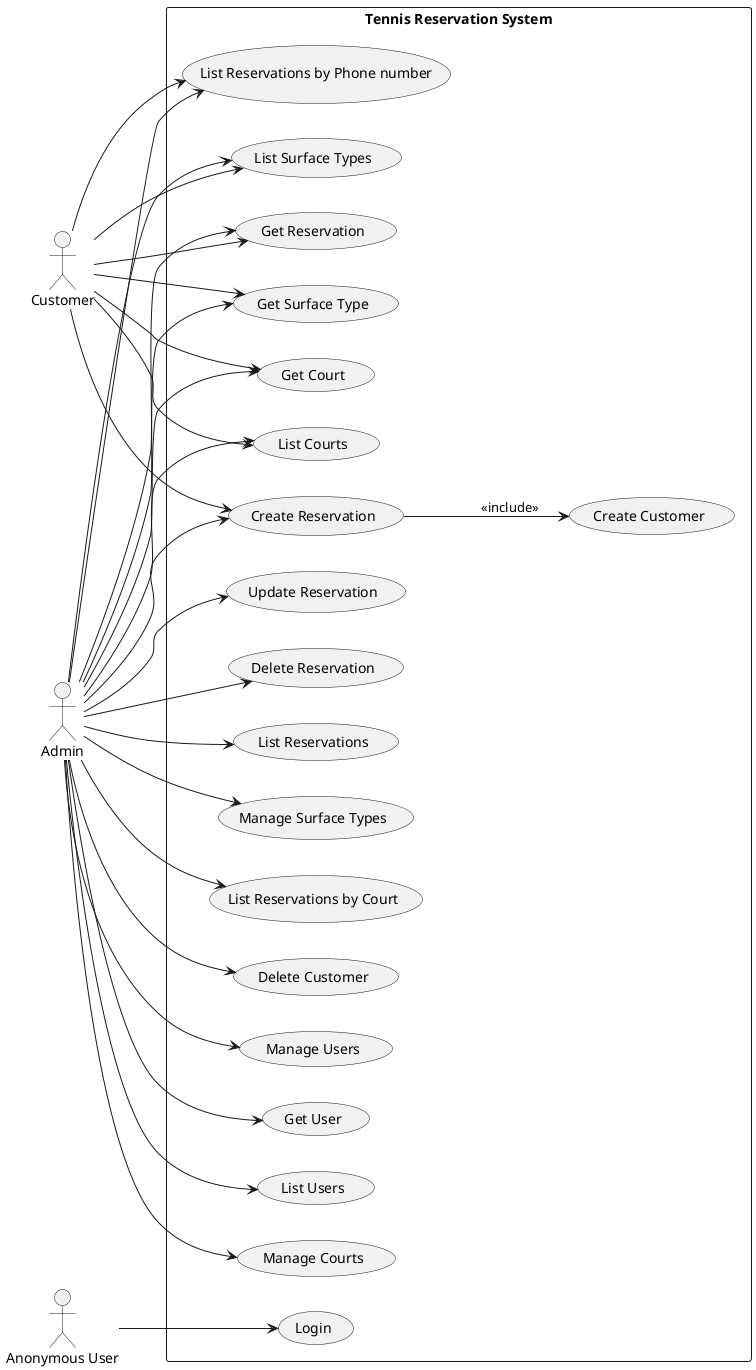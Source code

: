 @startuml

left to right direction
skinparam packageStyle rectangle

actor "Customer" as Customer
actor "Admin" as Admin
actor "Anonymous User" as Anonymous

rectangle "Tennis Reservation System" {

  ' AUTH '
  usecase "Login" as UC_Login

  ' COURT MANAGEMENT '
  usecase "Manage Courts" as UC_ManageCourts
  usecase "Get Court" as UC_GetCourt
  usecase "List Courts" as UC_ListCourts

  ' RESERVATION MANAGEMENT '
  usecase "Create Reservation" as UC_CreateReservation
  usecase "Update Reservation" as UC_UpdateReservation
  usecase "Delete Reservation" as UC_DeleteReservation
  usecase "Get Reservation" as UC_GetReservation
  usecase "List Reservations" as UC_ListReservations
  usecase "List Reservations by Court" as UC_ListReservationsByCourt
  usecase "List Reservations by Phone number" as UC_ListReservationsByPhone

  ' SURFACE TYPE MANAGEMENT '
  usecase "Manage Surface Types" as UC_ManageSurfaceTypes
  usecase "Get Surface Type" as UC_GetSurfaceType
  usecase "List Surface Types" as UC_ListSurfaceTypes

	' CUSTOMER MANAGEMENT '
  usecase "Create Customer" as UC_CreateCustomer
  usecase "Delete Customer" as UC_DeleteCustomer

  ' USER MANAGEMENT (Admin only) '
  usecase "Manage Users" as UC_ManageUsers
  usecase "Get User" as UC_GetUser
  usecase "List Users" as UC_ListUsers

  ' RELATIONS '
	UC_CreateReservation --> UC_CreateCustomer : <<include>>
}

Anonymous --> UC_Login

' CUSTOMER - COURT '
Customer --> UC_GetCourt
Customer --> UC_ListCourts

' CUSTOMER - RESERVATION '
Customer --> UC_CreateReservation
Customer --> UC_GetReservation
Customer --> UC_ListReservationsByPhone

' CUSTOMER - SURFACE TYPE '
Customer --> UC_GetSurfaceType
Customer --> UC_ListSurfaceTypes

' ADMIN - COURT '
Admin --> UC_ManageCourts
Admin --> UC_GetCourt
Admin --> UC_ListCourts

' ADMIN - RESERVATION '
Admin --> UC_CreateReservation
Admin --> UC_UpdateReservation
Admin --> UC_DeleteReservation
Admin --> UC_GetReservation
Admin --> UC_ListReservations
Admin --> UC_ListReservationsByCourt
Admin --> UC_ListReservationsByPhone

' ADMIN - SURFACE TYPE '
Admin --> UC_ManageSurfaceTypes
Admin --> UC_GetSurfaceType
Admin --> UC_ListSurfaceTypes

' ADMIN - CUSTOMER '
Admin --> UC_DeleteCustomer

' ADMIN - USER '
Admin --> UC_ManageUsers
Admin --> UC_GetUser
Admin --> UC_ListUsers

@enduml
